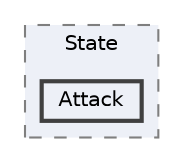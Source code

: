 digraph "103_Management_Character/Gangster/Scripts/Arbor3/State/Attack"
{
 // LATEX_PDF_SIZE
  bgcolor="transparent";
  edge [fontname=Helvetica,fontsize=10,labelfontname=Helvetica,labelfontsize=10];
  node [fontname=Helvetica,fontsize=10,shape=box,height=0.2,width=0.4];
  compound=true
  subgraph clusterdir_557d1becc93646e8867dd5564d5f0f47 {
    graph [ bgcolor="#edf0f7", pencolor="grey50", label="State", fontname=Helvetica,fontsize=10 style="filled,dashed", URL="dir_557d1becc93646e8867dd5564d5f0f47.html",tooltip=""]
  dir_08f1f8737fdc5a43595d64c4d89f4e32 [label="Attack", fillcolor="#edf0f7", color="grey25", style="filled,bold", URL="dir_08f1f8737fdc5a43595d64c4d89f4e32.html",tooltip=""];
  }
}
